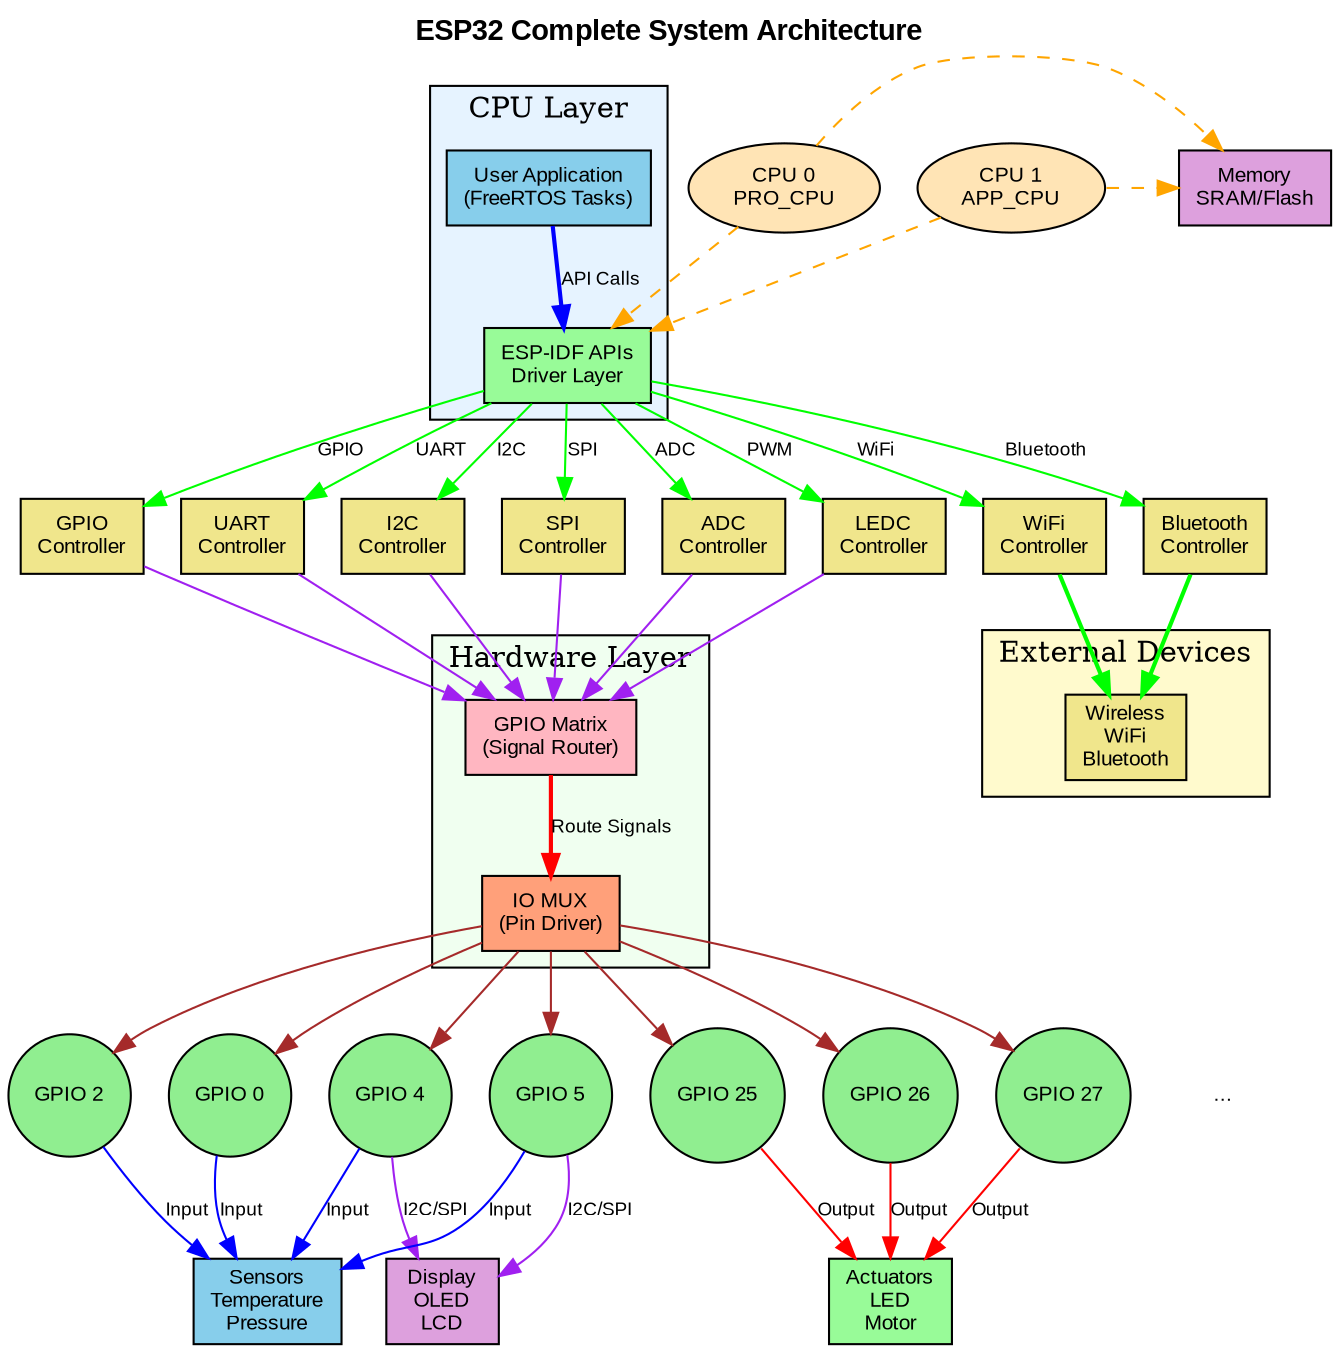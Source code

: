 digraph ESP32_System_Overview {
    // Graph settings
    rankdir=TB;
    bgcolor="white";
    node [fontname="Arial", fontsize=10];
    edge [fontname="Arial", fontsize=9];
    compound=true;
    
    // CPU Layer
    subgraph cluster_cpu {
        label="CPU Layer";
        style=filled;
        fillcolor="#E6F3FF";
        
        app [label="User Application\n(FreeRTOS Tasks)", shape=box, style=filled, fillcolor="#87CEEB"];
        esp_idf [label="ESP-IDF APIs\nDriver Layer", shape=box, style=filled, fillcolor="#98FB98"];
    }
    
    // Hardware Abstraction Layer
    subgraph cluster_hal {
        label="Hardware Layer";
        style=filled;
        fillcolor="#F0FFF0";
        
        // Core components
        cpu0 [label="CPU 0\nPRO_CPU", shape=ellipse, style=filled, fillcolor="#FFE4B5"];
        cpu1 [label="CPU 1\nAPP_CPU", shape=ellipse, style=filled, fillcolor="#FFE4B5"];
        memory [label="Memory\nSRAM/Flash", shape=box, style=filled, fillcolor="#DDA0DD"];
        
        // Peripheral controllers
        gpio_ctrl [label="GPIO\nController", shape=box, style=filled, fillcolor="#F0E68C"];
        uart_ctrl [label="UART\nController", shape=box, style=filled, fillcolor="#F0E68C"];
        i2c_ctrl [label="I2C\nController", shape=box, style=filled, fillcolor="#F0E68C"];
        spi_ctrl [label="SPI\nController", shape=box, style=filled, fillcolor="#F0E68C"];
        adc_ctrl [label="ADC\nController", shape=box, style=filled, fillcolor="#F0E68C"];
        ledc_ctrl [label="LEDC\nController", shape=box, style=filled, fillcolor="#F0E68C"];
        wifi_ctrl [label="WiFi\nController", shape=box, style=filled, fillcolor="#F0E68C"];
        bt_ctrl [label="Bluetooth\nController", shape=box, style=filled, fillcolor="#F0E68C"];
        
        // GPIO Matrix and IO MUX
        gpio_matrix [label="GPIO Matrix\n(Signal Router)", shape=box, style=filled, fillcolor="#FFB6C1"];
        io_mux [label="IO MUX\n(Pin Driver)", shape=box, style=filled, fillcolor="#FFA07A"];
    }
    
    // Physical GPIO Pins
    subgraph cluster_pins {
        label="Physical GPIO Pins";
        style=filled;
        fillcolor="#F5F5F5";
        
        gpio0 [label="GPIO 0", shape=circle, style=filled, fillcolor="#90EE90"];
        gpio2 [label="GPIO 2", shape=circle, style=filled, fillcolor="#90EE90"];
        gpio4 [label="GPIO 4", shape=circle, style=filled, fillcolor="#90EE90"];
        gpio5 [label="GPIO 5", shape=circle, style=filled, fillcolor="#90EE90"];
        gpio_dots [label="...", shape=plaintext];
        gpio25 [label="GPIO 25", shape=circle, style=filled, fillcolor="#90EE90"];
        gpio26 [label="GPIO 26", shape=circle, style=filled, fillcolor="#90EE90"];
        gpio27 [label="GPIO 27", shape=circle, style=filled, fillcolor="#90EE90"];
    }
    
    // External Devices
    subgraph cluster_external {
        label="External Devices";
        style=filled;
        fillcolor="#FFFACD";
        
        sensor [label="Sensors\nTemperature\nPressure", shape=box, style=filled, fillcolor="#87CEEB"];
        actuator [label="Actuators\nLED\nMotor", shape=box, style=filled, fillcolor="#98FB98"];
        display [label="Display\nOLED\nLCD", shape=box, style=filled, fillcolor="#DDA0DD"];
        wireless [label="Wireless\nWiFi\nBluetooth", shape=cloud, style=filled, fillcolor="#F0E68C"];
    }
    
    // Application to Driver connections
    app -> esp_idf [label="API Calls", color="blue", penwidth=2];
    esp_idf -> gpio_ctrl [label="GPIO", color="green"];
    esp_idf -> uart_ctrl [label="UART", color="green"];
    esp_idf -> i2c_ctrl [label="I2C", color="green"];
    esp_idf -> spi_ctrl [label="SPI", color="green"];
    esp_idf -> adc_ctrl [label="ADC", color="green"];
    esp_idf -> ledc_ctrl [label="PWM", color="green"];
    esp_idf -> wifi_ctrl [label="WiFi", color="green"];
    esp_idf -> bt_ctrl [label="Bluetooth", color="green"];
    
    // CPU connections
    {cpu0; cpu1} -> esp_idf [style=dashed, color="orange"];
    {cpu0; cpu1} -> memory [style=dashed, color="orange"];
    
    // Controller to GPIO Matrix
    gpio_ctrl -> gpio_matrix [color="purple"];
    uart_ctrl -> gpio_matrix [color="purple"];
    i2c_ctrl -> gpio_matrix [color="purple"];
    spi_ctrl -> gpio_matrix [color="purple"];
    adc_ctrl -> gpio_matrix [color="purple"];
    ledc_ctrl -> gpio_matrix [color="purple"];
    
    // GPIO Matrix to IO MUX
    gpio_matrix -> io_mux [label="Route Signals", color="red", penwidth=2];
    
    // IO MUX to GPIO Pins
    io_mux -> {gpio0; gpio2; gpio4; gpio5; gpio25; gpio26; gpio27} [color="brown"];
    
    // GPIO Pins to External Devices
    {gpio0; gpio2; gpio4; gpio5} -> sensor [label="Input", color="blue"];
    {gpio25; gpio26; gpio27} -> actuator [label="Output", color="red"];
    {gpio4; gpio5} -> display [label="I2C/SPI", color="purple"];
    
    // Wireless connections
    wifi_ctrl -> wireless [color="green", style=bold];
    bt_ctrl -> wireless [color="green", style=bold];
    
    // Position constraints
    {rank=same; cpu0; cpu1; memory}
    {rank=same; gpio_ctrl; uart_ctrl; i2c_ctrl; spi_ctrl}
    {rank=same; adc_ctrl; ledc_ctrl; wifi_ctrl; bt_ctrl}
    {rank=same; gpio0; gpio2; gpio4; gpio5; gpio_dots; gpio25; gpio26; gpio27}
    {rank=same; sensor; actuator; display}
    
    // Title
    label="ESP32 Complete System Architecture";
    labelloc="t";
    fontsize=14;
    fontname="Arial Bold";
}

